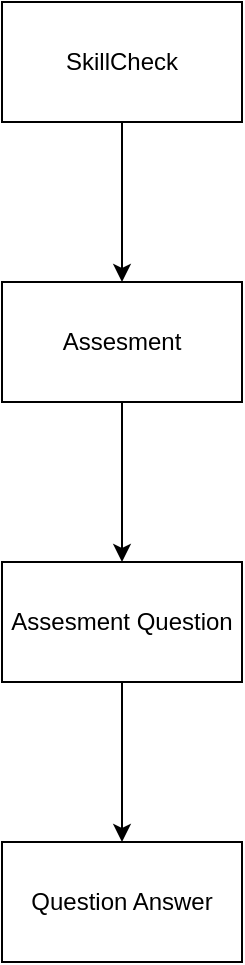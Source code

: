 <mxfile version="15.3.8" type="device"><diagram id="iJyrbSD_VoGXAa2uRV4d" name="Page-1"><mxGraphModel dx="770" dy="555" grid="1" gridSize="10" guides="1" tooltips="1" connect="1" arrows="1" fold="1" page="1" pageScale="1" pageWidth="850" pageHeight="1100" math="0" shadow="0"><root><mxCell id="0"/><mxCell id="1" parent="0"/><mxCell id="Yf6RUwvFqwQ-D9eq8LAR-3" value="" style="edgeStyle=orthogonalEdgeStyle;rounded=0;orthogonalLoop=1;jettySize=auto;html=1;" edge="1" parent="1" source="Yf6RUwvFqwQ-D9eq8LAR-1" target="Yf6RUwvFqwQ-D9eq8LAR-2"><mxGeometry relative="1" as="geometry"/></mxCell><mxCell id="Yf6RUwvFqwQ-D9eq8LAR-1" value="SkillCheck" style="rounded=0;whiteSpace=wrap;html=1;" vertex="1" parent="1"><mxGeometry x="365" y="120" width="120" height="60" as="geometry"/></mxCell><mxCell id="Yf6RUwvFqwQ-D9eq8LAR-5" value="" style="edgeStyle=orthogonalEdgeStyle;rounded=0;orthogonalLoop=1;jettySize=auto;html=1;" edge="1" parent="1" source="Yf6RUwvFqwQ-D9eq8LAR-2" target="Yf6RUwvFqwQ-D9eq8LAR-4"><mxGeometry relative="1" as="geometry"/></mxCell><mxCell id="Yf6RUwvFqwQ-D9eq8LAR-2" value="Assesment" style="rounded=0;whiteSpace=wrap;html=1;" vertex="1" parent="1"><mxGeometry x="365" y="260" width="120" height="60" as="geometry"/></mxCell><mxCell id="Yf6RUwvFqwQ-D9eq8LAR-7" value="" style="edgeStyle=orthogonalEdgeStyle;rounded=0;orthogonalLoop=1;jettySize=auto;html=1;" edge="1" parent="1" source="Yf6RUwvFqwQ-D9eq8LAR-4" target="Yf6RUwvFqwQ-D9eq8LAR-6"><mxGeometry relative="1" as="geometry"/></mxCell><mxCell id="Yf6RUwvFqwQ-D9eq8LAR-4" value="Assesment Question" style="rounded=0;whiteSpace=wrap;html=1;" vertex="1" parent="1"><mxGeometry x="365" y="400" width="120" height="60" as="geometry"/></mxCell><mxCell id="Yf6RUwvFqwQ-D9eq8LAR-6" value="Question Answer" style="rounded=0;whiteSpace=wrap;html=1;" vertex="1" parent="1"><mxGeometry x="365" y="540" width="120" height="60" as="geometry"/></mxCell></root></mxGraphModel></diagram></mxfile>